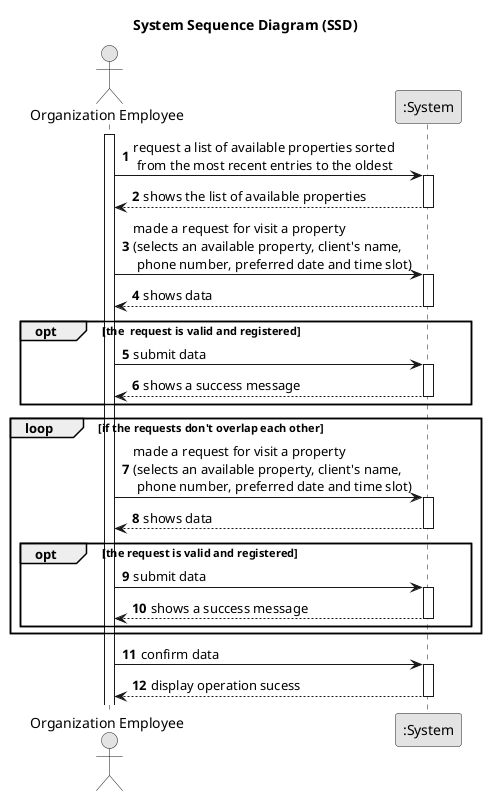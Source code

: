 @startuml
skinparam monochrome true
skinparam packageStyle rectangle
skinparam shadowing false

title System Sequence Diagram (SSD)

autonumber

actor "Organization Employee" as Employee
participant ":System" as System

activate Employee


    Employee -> System : request a list of available properties sorted\n from the most recent entries to the oldest
    activate System

        System --> Employee : shows the list of available properties
    deactivate System

    Employee -> System : made a request for visit a property \n(selects an available property, client's name,\n phone number, preferred date and time slot)
    activate System

        System --> Employee : shows data
    deactivate System

opt the  request is valid and registered

     Employee -> System : submit data
        activate System

        System --> Employee : shows a success message
    deactivate System
end


loop  if the requests don't overlap each other
    Employee -> System : made a request for visit a property \n(selects an available property, client's name,\n phone number, preferred date and time slot)
        activate System


            System --> Employee : shows data
        deactivate System

opt  the request is valid and registered

     Employee -> System : submit data
        activate System

        System --> Employee : shows a success message
    deactivate System


end
end

Employee -> System : confirm data

     activate System

            System --> Employee : display operation sucess
     deactivate System



@enduml